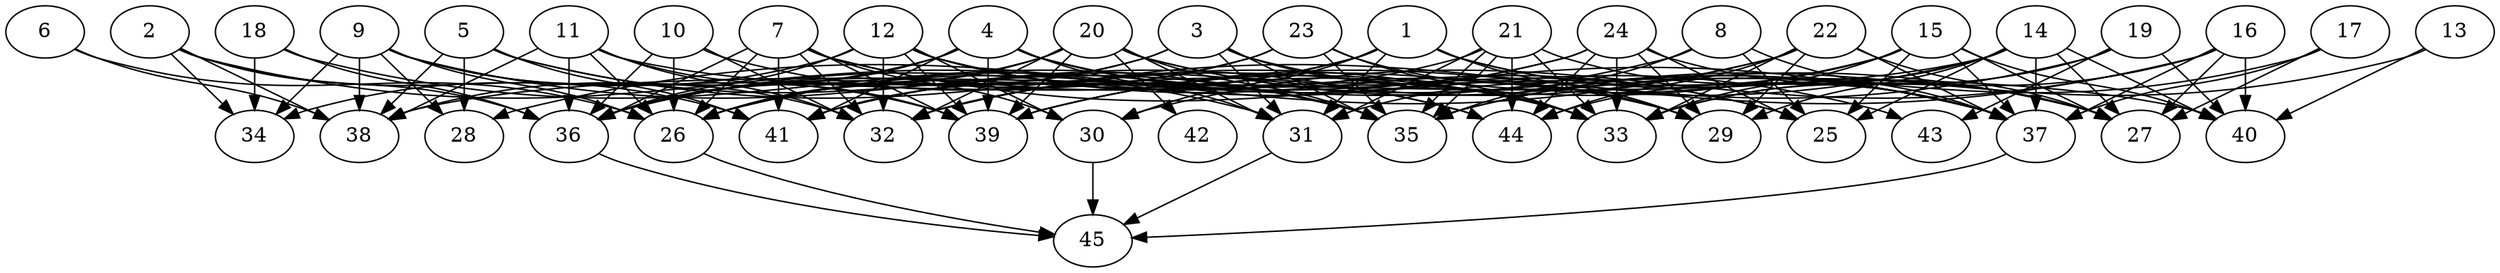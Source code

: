 // DAG automatically generated by daggen at Thu Oct  3 14:07:24 2019
// ./daggen --dot -n 45 --ccr 0.5 --fat 0.9 --regular 0.5 --density 0.5 --mindata 5242880 --maxdata 52428800 
digraph G {
  1 [size="62201856", alpha="0.18", expect_size="31100928"] 
  1 -> 26 [size ="31100928"]
  1 -> 27 [size ="31100928"]
  1 -> 29 [size ="31100928"]
  1 -> 30 [size ="31100928"]
  1 -> 31 [size ="31100928"]
  1 -> 36 [size ="31100928"]
  1 -> 37 [size ="31100928"]
  1 -> 41 [size ="31100928"]
  2 [size="85028864", alpha="0.14", expect_size="42514432"] 
  2 -> 31 [size ="42514432"]
  2 -> 34 [size ="42514432"]
  2 -> 36 [size ="42514432"]
  2 -> 38 [size ="42514432"]
  2 -> 41 [size ="42514432"]
  3 [size="43958272", alpha="0.13", expect_size="21979136"] 
  3 -> 26 [size ="21979136"]
  3 -> 31 [size ="21979136"]
  3 -> 33 [size ="21979136"]
  3 -> 35 [size ="21979136"]
  3 -> 36 [size ="21979136"]
  3 -> 37 [size ="21979136"]
  4 [size="99926016", alpha="0.17", expect_size="49963008"] 
  4 -> 25 [size ="49963008"]
  4 -> 31 [size ="49963008"]
  4 -> 33 [size ="49963008"]
  4 -> 36 [size ="49963008"]
  4 -> 38 [size ="49963008"]
  4 -> 39 [size ="49963008"]
  4 -> 41 [size ="49963008"]
  4 -> 43 [size ="49963008"]
  5 [size="58902528", alpha="0.03", expect_size="29451264"] 
  5 -> 28 [size ="29451264"]
  5 -> 33 [size ="29451264"]
  5 -> 35 [size ="29451264"]
  5 -> 38 [size ="29451264"]
  5 -> 41 [size ="29451264"]
  6 [size="87468032", alpha="0.12", expect_size="43734016"] 
  6 -> 26 [size ="43734016"]
  6 -> 38 [size ="43734016"]
  7 [size="12068864", alpha="0.10", expect_size="6034432"] 
  7 -> 26 [size ="6034432"]
  7 -> 30 [size ="6034432"]
  7 -> 32 [size ="6034432"]
  7 -> 33 [size ="6034432"]
  7 -> 36 [size ="6034432"]
  7 -> 37 [size ="6034432"]
  7 -> 39 [size ="6034432"]
  7 -> 41 [size ="6034432"]
  8 [size="66281472", alpha="0.04", expect_size="33140736"] 
  8 -> 25 [size ="33140736"]
  8 -> 26 [size ="33140736"]
  8 -> 35 [size ="33140736"]
  8 -> 37 [size ="33140736"]
  9 [size="88242176", alpha="0.09", expect_size="44121088"] 
  9 -> 26 [size ="44121088"]
  9 -> 28 [size ="44121088"]
  9 -> 32 [size ="44121088"]
  9 -> 34 [size ="44121088"]
  9 -> 38 [size ="44121088"]
  9 -> 39 [size ="44121088"]
  9 -> 44 [size ="44121088"]
  10 [size="54308864", alpha="0.13", expect_size="27154432"] 
  10 -> 26 [size ="27154432"]
  10 -> 32 [size ="27154432"]
  10 -> 36 [size ="27154432"]
  10 -> 44 [size ="27154432"]
  11 [size="85084160", alpha="0.02", expect_size="42542080"] 
  11 -> 26 [size ="42542080"]
  11 -> 32 [size ="42542080"]
  11 -> 36 [size ="42542080"]
  11 -> 38 [size ="42542080"]
  11 -> 39 [size ="42542080"]
  11 -> 40 [size ="42542080"]
  12 [size="75866112", alpha="0.16", expect_size="37933056"] 
  12 -> 25 [size ="37933056"]
  12 -> 29 [size ="37933056"]
  12 -> 30 [size ="37933056"]
  12 -> 32 [size ="37933056"]
  12 -> 34 [size ="37933056"]
  12 -> 35 [size ="37933056"]
  12 -> 36 [size ="37933056"]
  12 -> 39 [size ="37933056"]
  13 [size="47837184", alpha="0.00", expect_size="23918592"] 
  13 -> 35 [size ="23918592"]
  13 -> 40 [size ="23918592"]
  14 [size="14780416", alpha="0.02", expect_size="7390208"] 
  14 -> 25 [size ="7390208"]
  14 -> 27 [size ="7390208"]
  14 -> 29 [size ="7390208"]
  14 -> 37 [size ="7390208"]
  14 -> 38 [size ="7390208"]
  14 -> 39 [size ="7390208"]
  14 -> 40 [size ="7390208"]
  14 -> 44 [size ="7390208"]
  15 [size="94371840", alpha="0.11", expect_size="47185920"] 
  15 -> 25 [size ="47185920"]
  15 -> 27 [size ="47185920"]
  15 -> 31 [size ="47185920"]
  15 -> 32 [size ="47185920"]
  15 -> 33 [size ="47185920"]
  15 -> 37 [size ="47185920"]
  15 -> 39 [size ="47185920"]
  15 -> 40 [size ="47185920"]
  16 [size="14415872", alpha="0.13", expect_size="7207936"] 
  16 -> 27 [size ="7207936"]
  16 -> 30 [size ="7207936"]
  16 -> 32 [size ="7207936"]
  16 -> 33 [size ="7207936"]
  16 -> 37 [size ="7207936"]
  16 -> 40 [size ="7207936"]
  17 [size="71112704", alpha="0.04", expect_size="35556352"] 
  17 -> 27 [size ="35556352"]
  17 -> 35 [size ="35556352"]
  17 -> 37 [size ="35556352"]
  18 [size="24965120", alpha="0.14", expect_size="12482560"] 
  18 -> 34 [size ="12482560"]
  18 -> 35 [size ="12482560"]
  18 -> 36 [size ="12482560"]
  19 [size="41705472", alpha="0.17", expect_size="20852736"] 
  19 -> 33 [size ="20852736"]
  19 -> 39 [size ="20852736"]
  19 -> 40 [size ="20852736"]
  19 -> 43 [size ="20852736"]
  20 [size="84862976", alpha="0.06", expect_size="42431488"] 
  20 -> 26 [size ="42431488"]
  20 -> 27 [size ="42431488"]
  20 -> 31 [size ="42431488"]
  20 -> 32 [size ="42431488"]
  20 -> 35 [size ="42431488"]
  20 -> 36 [size ="42431488"]
  20 -> 37 [size ="42431488"]
  20 -> 39 [size ="42431488"]
  20 -> 42 [size ="42431488"]
  21 [size="50196480", alpha="0.06", expect_size="25098240"] 
  21 -> 31 [size ="25098240"]
  21 -> 32 [size ="25098240"]
  21 -> 33 [size ="25098240"]
  21 -> 35 [size ="25098240"]
  21 -> 35 [size ="25098240"]
  21 -> 37 [size ="25098240"]
  21 -> 44 [size ="25098240"]
  22 [size="60157952", alpha="0.02", expect_size="30078976"] 
  22 -> 27 [size ="30078976"]
  22 -> 28 [size ="30078976"]
  22 -> 29 [size ="30078976"]
  22 -> 33 [size ="30078976"]
  22 -> 37 [size ="30078976"]
  22 -> 41 [size ="30078976"]
  22 -> 44 [size ="30078976"]
  23 [size="39811072", alpha="0.05", expect_size="19905536"] 
  23 -> 29 [size ="19905536"]
  23 -> 33 [size ="19905536"]
  23 -> 35 [size ="19905536"]
  23 -> 36 [size ="19905536"]
  23 -> 41 [size ="19905536"]
  24 [size="40886272", alpha="0.06", expect_size="20443136"] 
  24 -> 25 [size ="20443136"]
  24 -> 26 [size ="20443136"]
  24 -> 27 [size ="20443136"]
  24 -> 29 [size ="20443136"]
  24 -> 33 [size ="20443136"]
  24 -> 36 [size ="20443136"]
  24 -> 44 [size ="20443136"]
  25 [size="49977344", alpha="0.18", expect_size="24988672"] 
  26 [size="101621760", alpha="0.07", expect_size="50810880"] 
  26 -> 45 [size ="50810880"]
  27 [size="68544512", alpha="0.16", expect_size="34272256"] 
  28 [size="87621632", alpha="0.16", expect_size="43810816"] 
  29 [size="59623424", alpha="0.13", expect_size="29811712"] 
  30 [size="45430784", alpha="0.19", expect_size="22715392"] 
  30 -> 45 [size ="22715392"]
  31 [size="73728000", alpha="0.02", expect_size="36864000"] 
  31 -> 45 [size ="36864000"]
  32 [size="101857280", alpha="0.18", expect_size="50928640"] 
  33 [size="15622144", alpha="0.01", expect_size="7811072"] 
  34 [size="37234688", alpha="0.06", expect_size="18617344"] 
  35 [size="67395584", alpha="0.09", expect_size="33697792"] 
  36 [size="60147712", alpha="0.12", expect_size="30073856"] 
  36 -> 45 [size ="30073856"]
  37 [size="92477440", alpha="0.09", expect_size="46238720"] 
  37 -> 45 [size ="46238720"]
  38 [size="71596032", alpha="0.08", expect_size="35798016"] 
  39 [size="53301248", alpha="0.14", expect_size="26650624"] 
  40 [size="20977664", alpha="0.16", expect_size="10488832"] 
  41 [size="18450432", alpha="0.06", expect_size="9225216"] 
  42 [size="25946112", alpha="0.06", expect_size="12973056"] 
  43 [size="14473216", alpha="0.13", expect_size="7236608"] 
  44 [size="21387264", alpha="0.07", expect_size="10693632"] 
  45 [size="50982912", alpha="0.08", expect_size="25491456"] 
}

